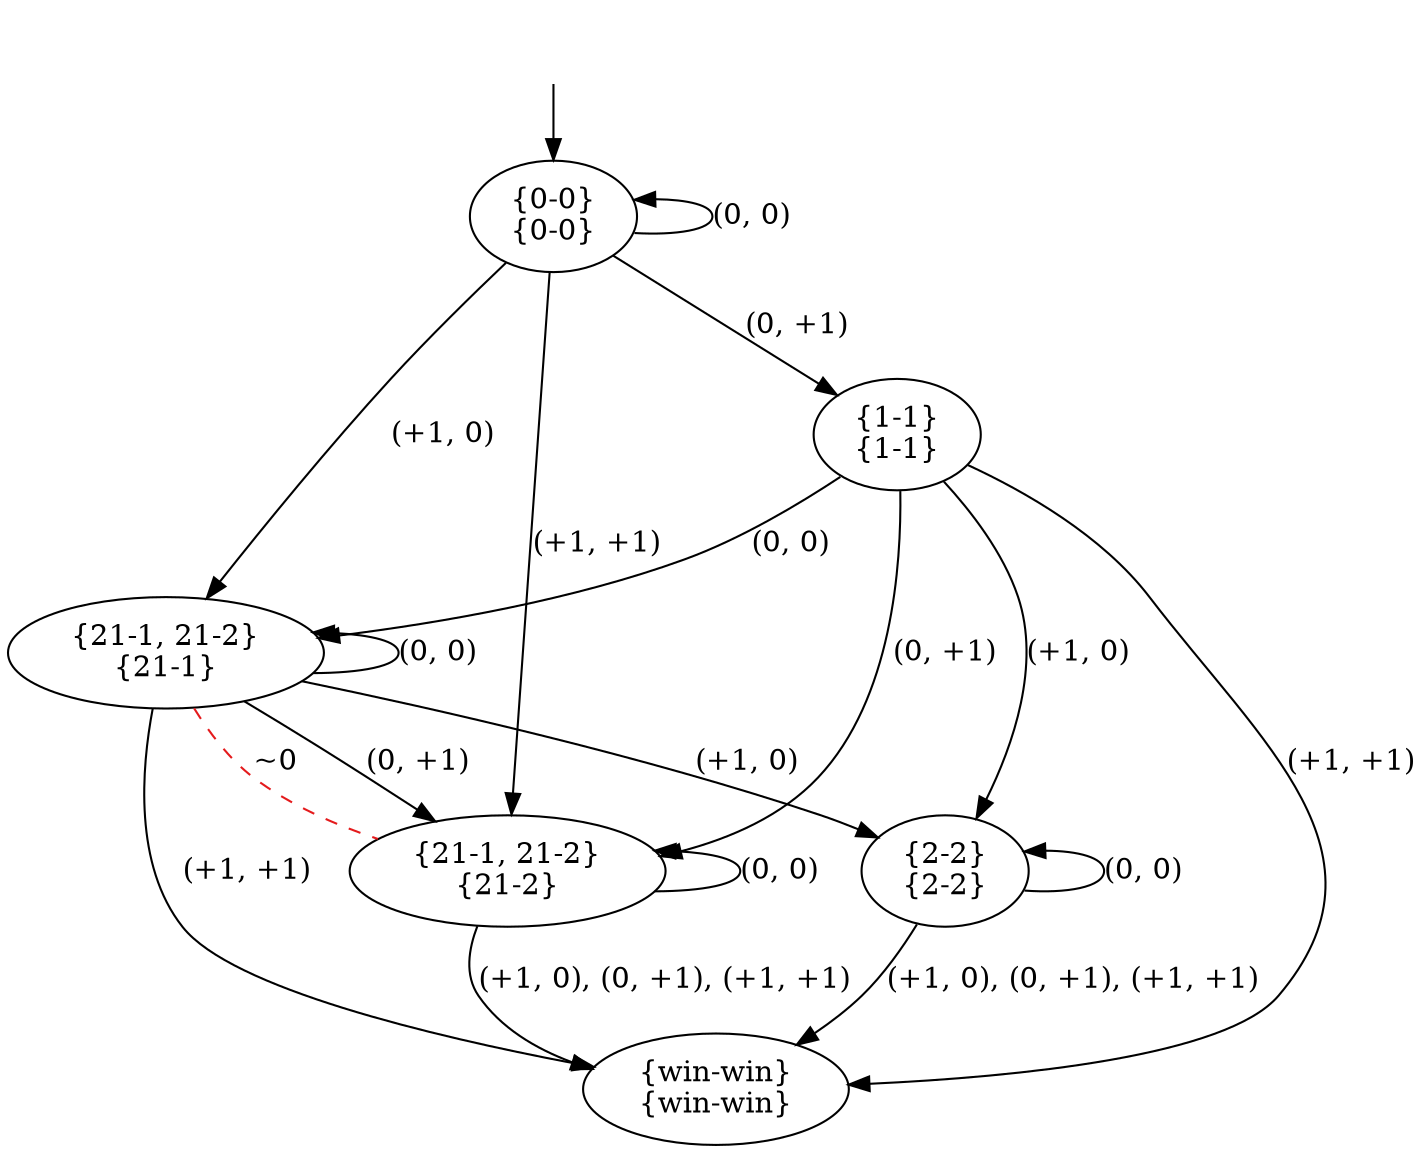 digraph  {
concentrate=False;
nodesep=0.5;
ranksep=0.5;
splines=True;
4477557112 [label="{0-0}\n{0-0}"];
4477558176 [label="{21-1, 21-2}\n{21-1}"];
4477556440 [label="{1-1}\n{1-1}"];
4477555824 [label="{21-1, 21-2}\n{21-2}"];
4477557728 [label="{2-2}\n{2-2}"];
4477555768 [label="{win-win}\n{win-win}"];
hidden [label="", shape=none];
4477557112 -> 4477557112  [action="('0', '0')", dir=back, key="('0', '0')", label="(0, 0)"];
4477557112 -> 4477558176  [action="('+1', '0')", key="('+1', '0')", label="(+1, 0)"];
4477557112 -> 4477556440  [action="('0', '+1')", key="('0', '+1')", label="(0, +1)"];
4477557112 -> 4477555824  [action="('+1', '+1')", key="('+1', '+1')", label="(+1, +1)"];
4477558176 -> 4477558176  [action="('0', '0')", dir=back, key="('0', '0')", label="(0, 0)"];
4477558176 -> 4477557728  [action="('+1', '0')", key="('+1', '0')", label="(+1, 0)"];
4477558176 -> 4477555824  [action="('0', '+1')", key="('0', '+1')", label="(0, +1)"];
4477558176 -> 4477555824  [arrowhead=none, color=1, colorscheme=set19, constraint=True, key=1, label="~0", style=dashed];
4477558176 -> 4477555768  [action="('+1', '+1')", key="('+1', '+1')", label="(+1, +1)"];
4477556440 -> 4477558176  [action="('0', '0')", key="('0', '0')", label="(0, 0)"];
4477556440 -> 4477557728  [action="('+1', '0')", key="('+1', '0')", label="(+1, 0)"];
4477556440 -> 4477555824  [action="('0', '+1')", key="('0', '+1')", label="(0, +1)"];
4477556440 -> 4477555768  [action="('+1', '+1')", key="('+1', '+1')", label="(+1, +1)"];
4477555824 -> 4477555824  [action="('0', '0')", dir=back, key="('0', '0')", label="(0, 0)"];
4477555824 -> 4477555768  [action="(('+1', '0'), ('0', '+1'), ('+1', '+1'))", key="(('+1', '0'), ('0', '+1'), ('+1', '+1'))", label="(+1, 0), (0, +1), (+1, +1)"];
4477557728 -> 4477557728  [action="('0', '0')", dir=back, key="('0', '0')", label="(0, 0)"];
4477557728 -> 4477555768  [action="(('+1', '0'), ('0', '+1'), ('+1', '+1'))", key="(('+1', '0'), ('0', '+1'), ('+1', '+1'))", label="(+1, 0), (0, +1), (+1, +1)"];
hidden -> 4477557112  [key=0];
}
